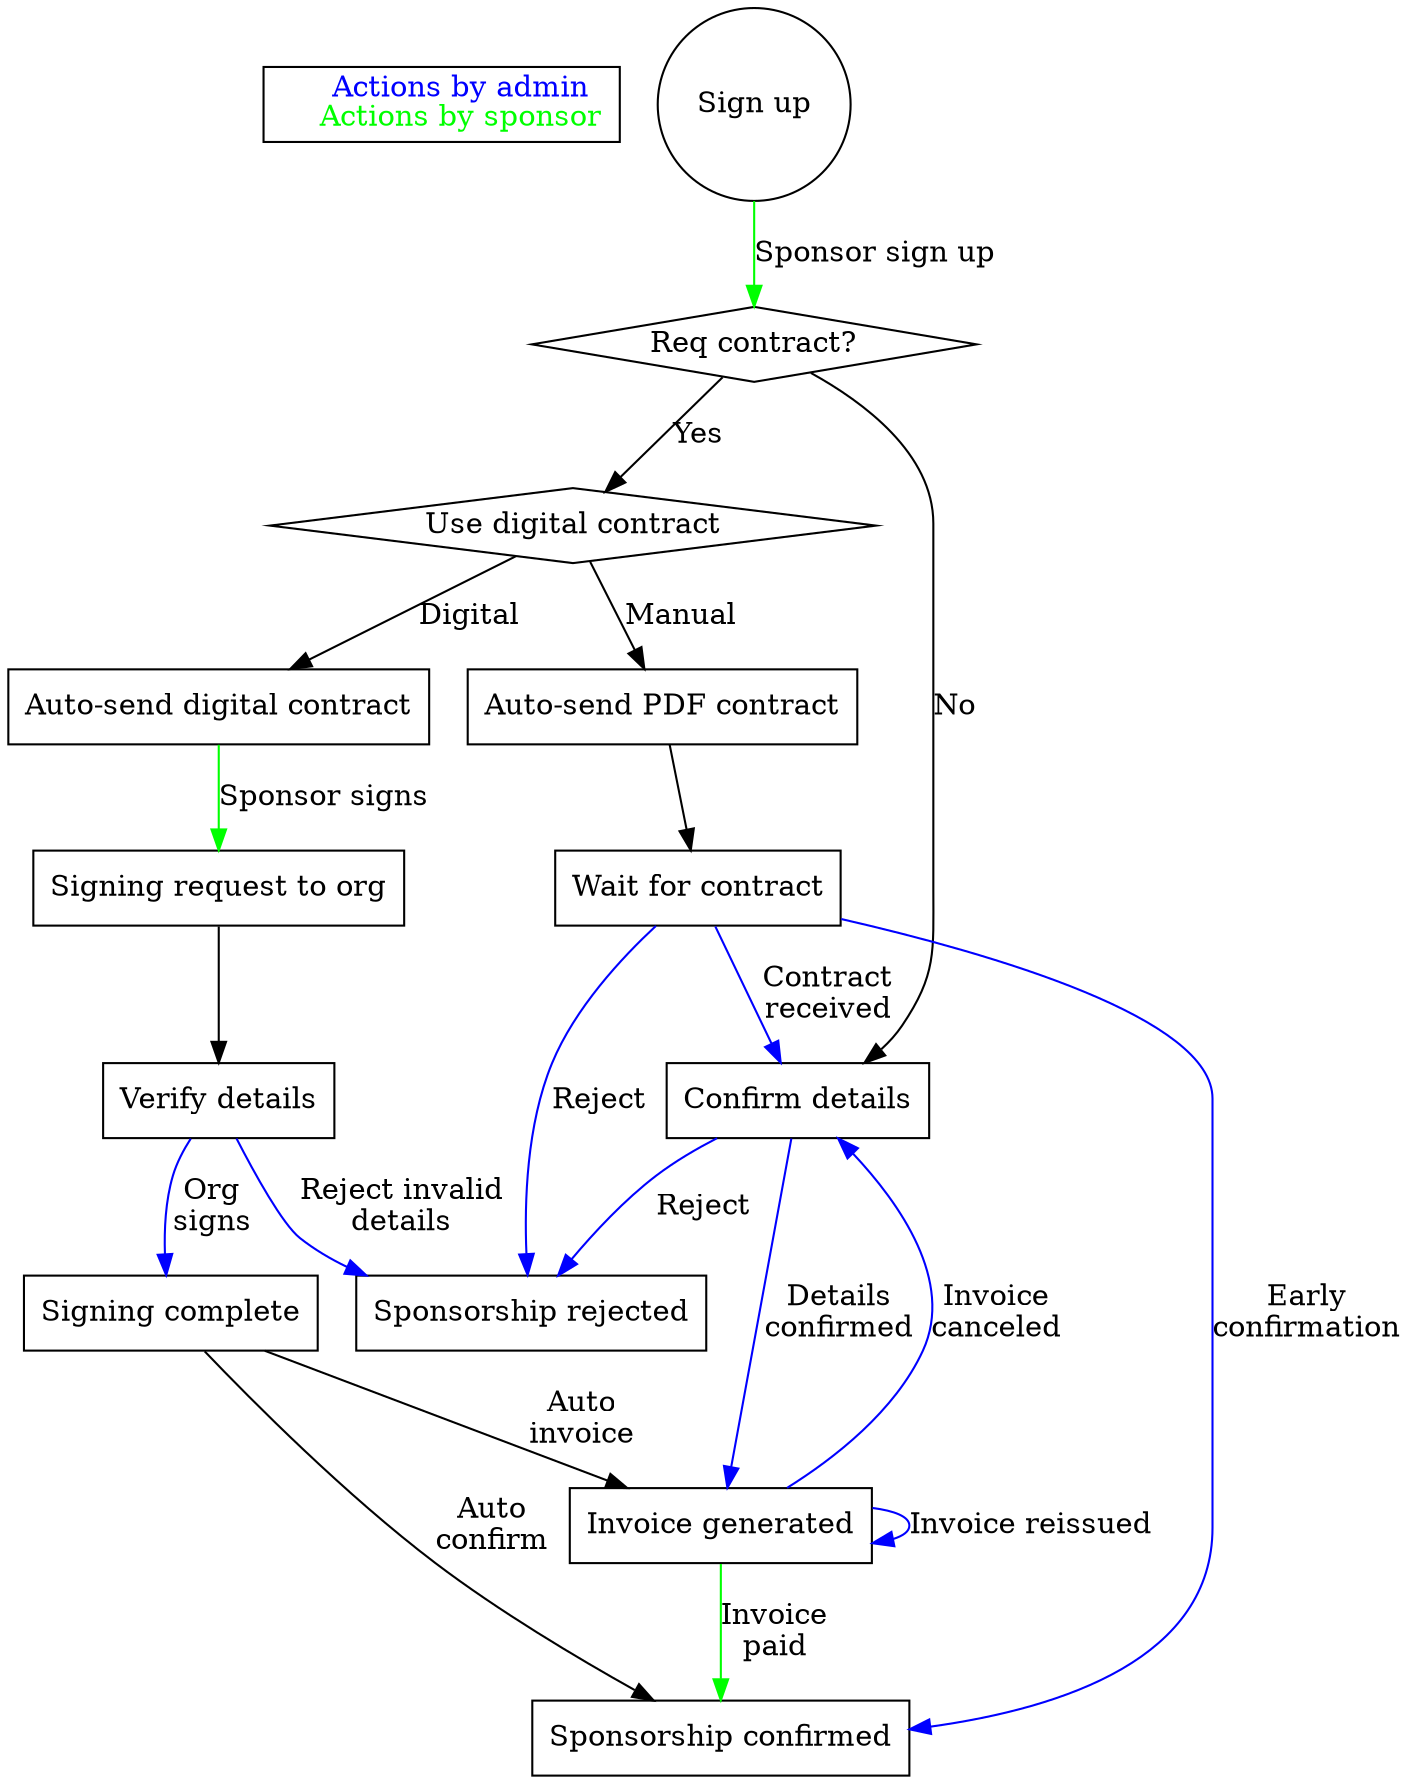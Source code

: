 digraph sponsorsignup {
	subgraph legend {
		key[shape=box, label=<
		    <font color="blue">Actions by admin</font><br/>
		    <font color="green">Actions by sponsor</font><br/>
		>, labeljust="l"]
	}

	start[shape=circle label="Sign up"];
	type[shape=diamond label="Req contract?"];
	confirm[shape=box label="Confirm details"];
	invoice[shape=box label="Invoice generated"];
	typeofcontract[shape=diamond label="Use digital contract"];
	manualpdf[shape=box label="Auto-send PDF contract"];
	digitalcontract[shape=box label="Auto-send digital contract"];
	digitaltoorg[shape=box label="Signing request to org"];
	verifydetails[shape=box label="Verify details"];
	signcomplete[shape=box label="Signing complete"];
	contract[shape=box label="Wait for contract"];
	confirmed[shape=box label="Sponsorship confirmed"];
	rejected[shape=box label="Sponsorship rejected"];

	start -> type [label="Sponsor sign up", color=green];
	type -> typeofcontract [label="Yes"];
	type -> confirm [label="No"];
	typeofcontract -> manualpdf [label="Manual"]
	typeofcontract -> digitalcontract [label="Digital"]
	digitalcontract -> digitaltoorg [label="Sponsor signs", color=green]
	digitaltoorg -> verifydetails
	verifydetails -> rejected [label="Reject invalid\ndetails", color=blue]
	verifydetails -> signcomplete [label="Org\nsigns", color=blue]
	signcomplete -> confirmed [label="Auto\nconfirm"]
	signcomplete->invoice [label="Auto\ninvoice"]
	manualpdf -> contract;
	confirm -> invoice [label="Details\nconfirmed", color=blue];
	contract -> confirm [label="Contract\nreceived", color=blue];
	contract -> confirmed [label="Early\nconfirmation", color=blue];
	invoice -> confirmed [label="Invoice\npaid", color=green];
	invoice -> confirm [label="Invoice\ncanceled", color=blue];
	confirm -> rejected [label="Reject", color=blue];
	contract -> rejected [label="Reject", color=blue];

	invoice -> invoice [label="Invoice reissued", color=blue];
}
